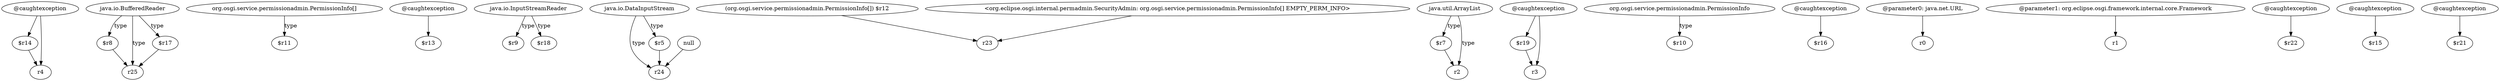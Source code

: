 digraph g {
0[label="$r14"]
1[label="r4"]
0->1[label=""]
2[label="$r8"]
3[label="r25"]
2->3[label=""]
4[label="org.osgi.service.permissionadmin.PermissionInfo[]"]
5[label="$r11"]
4->5[label="type"]
6[label="@caughtexception"]
7[label="$r13"]
6->7[label=""]
8[label="java.io.InputStreamReader"]
9[label="$r9"]
8->9[label="type"]
10[label="java.io.DataInputStream"]
11[label="r24"]
10->11[label="type"]
12[label="(org.osgi.service.permissionadmin.PermissionInfo[]) $r12"]
13[label="r23"]
12->13[label=""]
14[label="java.util.ArrayList"]
15[label="$r7"]
14->15[label="type"]
16[label="@caughtexception"]
17[label="$r19"]
16->17[label=""]
18[label="@caughtexception"]
18->1[label=""]
19[label="$r5"]
19->11[label=""]
20[label="r2"]
14->20[label="type"]
21[label="r3"]
17->21[label=""]
22[label="null"]
22->11[label=""]
23[label="java.io.BufferedReader"]
23->2[label="type"]
24[label="org.osgi.service.permissionadmin.PermissionInfo"]
25[label="$r10"]
24->25[label="type"]
23->3[label="type"]
18->0[label=""]
26[label="<org.eclipse.osgi.internal.permadmin.SecurityAdmin: org.osgi.service.permissionadmin.PermissionInfo[] EMPTY_PERM_INFO>"]
26->13[label=""]
27[label="$r17"]
27->3[label=""]
28[label="@caughtexception"]
29[label="$r16"]
28->29[label=""]
30[label="@parameter0: java.net.URL"]
31[label="r0"]
30->31[label=""]
32[label="@parameter1: org.eclipse.osgi.framework.internal.core.Framework"]
33[label="r1"]
32->33[label=""]
10->19[label="type"]
16->21[label=""]
34[label="@caughtexception"]
35[label="$r22"]
34->35[label=""]
15->20[label=""]
36[label="@caughtexception"]
37[label="$r15"]
36->37[label=""]
23->27[label="type"]
38[label="$r18"]
8->38[label="type"]
39[label="@caughtexception"]
40[label="$r21"]
39->40[label=""]
}